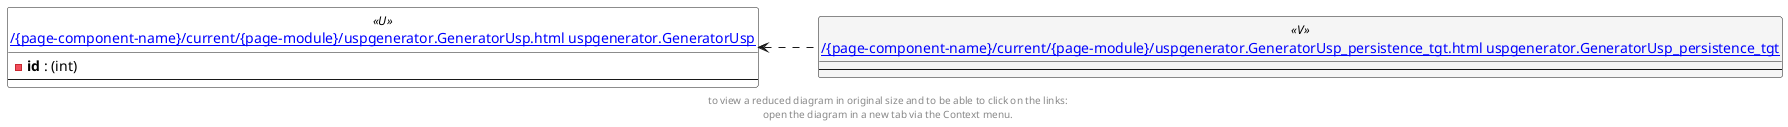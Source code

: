 @startuml
left to right direction
'top to bottom direction
hide circle
'avoide "." issues:
set namespaceSeparator none


skinparam class {
  BackgroundColor White
  BackgroundColor<<FN>> Yellow
  BackgroundColor<<FS>> Yellow
  BackgroundColor<<FT>> LightGray
  BackgroundColor<<IF>> Yellow
  BackgroundColor<<IS>> Yellow
  BackgroundColor<<P>> Aqua
  BackgroundColor<<PC>> Aqua
  BackgroundColor<<SN>> Yellow
  BackgroundColor<<SO>> SlateBlue
  BackgroundColor<<TF>> LightGray
  BackgroundColor<<TR>> Tomato
  BackgroundColor<<U>> White
  BackgroundColor<<V>> WhiteSmoke
  BackgroundColor<<X>> Aqua
}


entity "[[{site-url}/{page-component-name}/current/{page-module}/uspgenerator.GeneratorUsp.html uspgenerator.GeneratorUsp]]" as uspgenerator.GeneratorUsp << U >> {
  - **id** : (int)
  --
}

entity "[[{site-url}/{page-component-name}/current/{page-module}/uspgenerator.GeneratorUsp_persistence_tgt.html uspgenerator.GeneratorUsp_persistence_tgt]]" as uspgenerator.GeneratorUsp_persistence_tgt << V >> {
  --
}

uspgenerator.GeneratorUsp <.. uspgenerator.GeneratorUsp_persistence_tgt
footer
to view a reduced diagram in original size and to be able to click on the links:
open the diagram in a new tab via the Context menu.
end footer

@enduml

